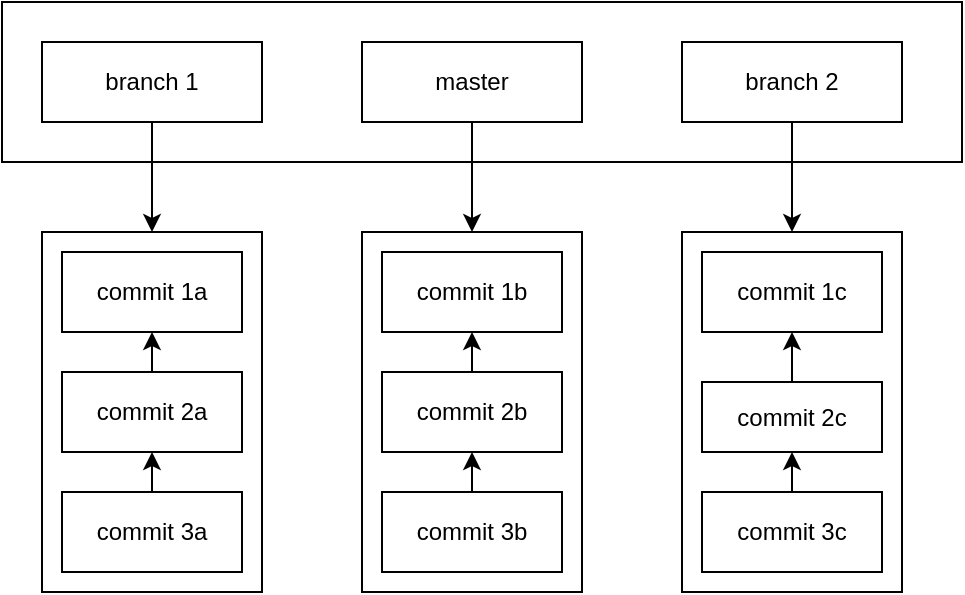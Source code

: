 <mxfile version="15.9.4" type="device"><diagram id="R0QRkovcdA3SFik95XU6" name="Page-1"><mxGraphModel dx="1422" dy="839" grid="1" gridSize="10" guides="1" tooltips="1" connect="1" arrows="1" fold="1" page="1" pageScale="1" pageWidth="827" pageHeight="1169" math="0" shadow="0"><root><mxCell id="0"/><mxCell id="1" parent="0"/><mxCell id="NtUCa7q9VhNnYP_T9s4C-9" value="" style="rounded=0;whiteSpace=wrap;html=1;" parent="1" vertex="1"><mxGeometry x="220" y="495" width="110" height="180" as="geometry"/></mxCell><mxCell id="NtUCa7q9VhNnYP_T9s4C-4" value="" style="rounded=0;whiteSpace=wrap;html=1;" parent="1" vertex="1"><mxGeometry x="200" y="380" width="480" height="80" as="geometry"/></mxCell><mxCell id="NtUCa7q9VhNnYP_T9s4C-23" style="edgeStyle=orthogonalEdgeStyle;rounded=0;orthogonalLoop=1;jettySize=auto;html=1;exitX=0.5;exitY=1;exitDx=0;exitDy=0;entryX=0.5;entryY=0;entryDx=0;entryDy=0;" parent="1" source="NtUCa7q9VhNnYP_T9s4C-1" target="NtUCa7q9VhNnYP_T9s4C-10" edge="1"><mxGeometry relative="1" as="geometry"/></mxCell><mxCell id="NtUCa7q9VhNnYP_T9s4C-1" value="master" style="rounded=0;whiteSpace=wrap;html=1;" parent="1" vertex="1"><mxGeometry x="380" y="400" width="110" height="40" as="geometry"/></mxCell><mxCell id="NtUCa7q9VhNnYP_T9s4C-22" style="edgeStyle=orthogonalEdgeStyle;rounded=0;orthogonalLoop=1;jettySize=auto;html=1;exitX=0.5;exitY=1;exitDx=0;exitDy=0;entryX=0.5;entryY=0;entryDx=0;entryDy=0;" parent="1" source="NtUCa7q9VhNnYP_T9s4C-2" target="NtUCa7q9VhNnYP_T9s4C-9" edge="1"><mxGeometry relative="1" as="geometry"/></mxCell><mxCell id="NtUCa7q9VhNnYP_T9s4C-2" value="branch 1&lt;br&gt;" style="rounded=0;whiteSpace=wrap;html=1;" parent="1" vertex="1"><mxGeometry x="220" y="400" width="110" height="40" as="geometry"/></mxCell><mxCell id="NtUCa7q9VhNnYP_T9s4C-24" style="edgeStyle=orthogonalEdgeStyle;rounded=0;orthogonalLoop=1;jettySize=auto;html=1;exitX=0.5;exitY=1;exitDx=0;exitDy=0;entryX=0.5;entryY=0;entryDx=0;entryDy=0;" parent="1" source="NtUCa7q9VhNnYP_T9s4C-3" target="NtUCa7q9VhNnYP_T9s4C-18" edge="1"><mxGeometry relative="1" as="geometry"/></mxCell><mxCell id="NtUCa7q9VhNnYP_T9s4C-3" value="branch 2&lt;br&gt;" style="rounded=0;whiteSpace=wrap;html=1;" parent="1" vertex="1"><mxGeometry x="540" y="400" width="110" height="40" as="geometry"/></mxCell><mxCell id="NtUCa7q9VhNnYP_T9s4C-5" value="commit 1a" style="rounded=0;whiteSpace=wrap;html=1;" parent="1" vertex="1"><mxGeometry x="230" y="505" width="90" height="40" as="geometry"/></mxCell><mxCell id="uZD1lL3P4mT1zocMofgS-1" style="edgeStyle=orthogonalEdgeStyle;rounded=0;orthogonalLoop=1;jettySize=auto;html=1;exitX=0.5;exitY=0;exitDx=0;exitDy=0;entryX=0.5;entryY=1;entryDx=0;entryDy=0;" edge="1" parent="1" source="NtUCa7q9VhNnYP_T9s4C-7" target="NtUCa7q9VhNnYP_T9s4C-5"><mxGeometry relative="1" as="geometry"/></mxCell><mxCell id="NtUCa7q9VhNnYP_T9s4C-7" value="commit 2a" style="rounded=0;whiteSpace=wrap;html=1;" parent="1" vertex="1"><mxGeometry x="230" y="565" width="90" height="40" as="geometry"/></mxCell><mxCell id="uZD1lL3P4mT1zocMofgS-2" style="edgeStyle=orthogonalEdgeStyle;rounded=0;orthogonalLoop=1;jettySize=auto;html=1;exitX=0.5;exitY=0;exitDx=0;exitDy=0;entryX=0.5;entryY=1;entryDx=0;entryDy=0;" edge="1" parent="1" source="NtUCa7q9VhNnYP_T9s4C-8" target="NtUCa7q9VhNnYP_T9s4C-7"><mxGeometry relative="1" as="geometry"/></mxCell><mxCell id="NtUCa7q9VhNnYP_T9s4C-8" value="commit 3a" style="rounded=0;whiteSpace=wrap;html=1;" parent="1" vertex="1"><mxGeometry x="230" y="625" width="90" height="40" as="geometry"/></mxCell><mxCell id="NtUCa7q9VhNnYP_T9s4C-10" value="" style="rounded=0;whiteSpace=wrap;html=1;" parent="1" vertex="1"><mxGeometry x="380" y="495" width="110" height="180" as="geometry"/></mxCell><mxCell id="NtUCa7q9VhNnYP_T9s4C-11" value="commit 1b" style="rounded=0;whiteSpace=wrap;html=1;" parent="1" vertex="1"><mxGeometry x="390" y="505" width="90" height="40" as="geometry"/></mxCell><mxCell id="uZD1lL3P4mT1zocMofgS-3" style="edgeStyle=orthogonalEdgeStyle;rounded=0;orthogonalLoop=1;jettySize=auto;html=1;exitX=0.5;exitY=0;exitDx=0;exitDy=0;entryX=0.5;entryY=1;entryDx=0;entryDy=0;" edge="1" parent="1" source="NtUCa7q9VhNnYP_T9s4C-12" target="NtUCa7q9VhNnYP_T9s4C-11"><mxGeometry relative="1" as="geometry"/></mxCell><mxCell id="NtUCa7q9VhNnYP_T9s4C-12" value="commit 2b" style="rounded=0;whiteSpace=wrap;html=1;" parent="1" vertex="1"><mxGeometry x="390" y="565" width="90" height="40" as="geometry"/></mxCell><mxCell id="uZD1lL3P4mT1zocMofgS-4" style="edgeStyle=orthogonalEdgeStyle;rounded=0;orthogonalLoop=1;jettySize=auto;html=1;exitX=0.5;exitY=0;exitDx=0;exitDy=0;entryX=0.5;entryY=1;entryDx=0;entryDy=0;" edge="1" parent="1" source="NtUCa7q9VhNnYP_T9s4C-13" target="NtUCa7q9VhNnYP_T9s4C-12"><mxGeometry relative="1" as="geometry"/></mxCell><mxCell id="NtUCa7q9VhNnYP_T9s4C-13" value="commit 3b" style="rounded=0;whiteSpace=wrap;html=1;" parent="1" vertex="1"><mxGeometry x="390" y="625" width="90" height="40" as="geometry"/></mxCell><mxCell id="NtUCa7q9VhNnYP_T9s4C-18" value="" style="rounded=0;whiteSpace=wrap;html=1;" parent="1" vertex="1"><mxGeometry x="540" y="495" width="110" height="180" as="geometry"/></mxCell><mxCell id="NtUCa7q9VhNnYP_T9s4C-19" value="commit 1c" style="rounded=0;whiteSpace=wrap;html=1;" parent="1" vertex="1"><mxGeometry x="550" y="505" width="90" height="40" as="geometry"/></mxCell><mxCell id="uZD1lL3P4mT1zocMofgS-5" style="edgeStyle=orthogonalEdgeStyle;rounded=0;orthogonalLoop=1;jettySize=auto;html=1;exitX=0.5;exitY=0;exitDx=0;exitDy=0;entryX=0.5;entryY=1;entryDx=0;entryDy=0;" edge="1" parent="1" source="NtUCa7q9VhNnYP_T9s4C-20" target="NtUCa7q9VhNnYP_T9s4C-19"><mxGeometry relative="1" as="geometry"/></mxCell><mxCell id="NtUCa7q9VhNnYP_T9s4C-20" value="commit 2c" style="rounded=0;whiteSpace=wrap;html=1;" parent="1" vertex="1"><mxGeometry x="550" y="570" width="90" height="35" as="geometry"/></mxCell><mxCell id="uZD1lL3P4mT1zocMofgS-6" style="edgeStyle=orthogonalEdgeStyle;rounded=0;orthogonalLoop=1;jettySize=auto;html=1;exitX=0.5;exitY=0;exitDx=0;exitDy=0;entryX=0.5;entryY=1;entryDx=0;entryDy=0;" edge="1" parent="1" source="NtUCa7q9VhNnYP_T9s4C-21" target="NtUCa7q9VhNnYP_T9s4C-20"><mxGeometry relative="1" as="geometry"/></mxCell><mxCell id="NtUCa7q9VhNnYP_T9s4C-21" value="commit 3c" style="rounded=0;whiteSpace=wrap;html=1;" parent="1" vertex="1"><mxGeometry x="550" y="625" width="90" height="40" as="geometry"/></mxCell></root></mxGraphModel></diagram></mxfile>